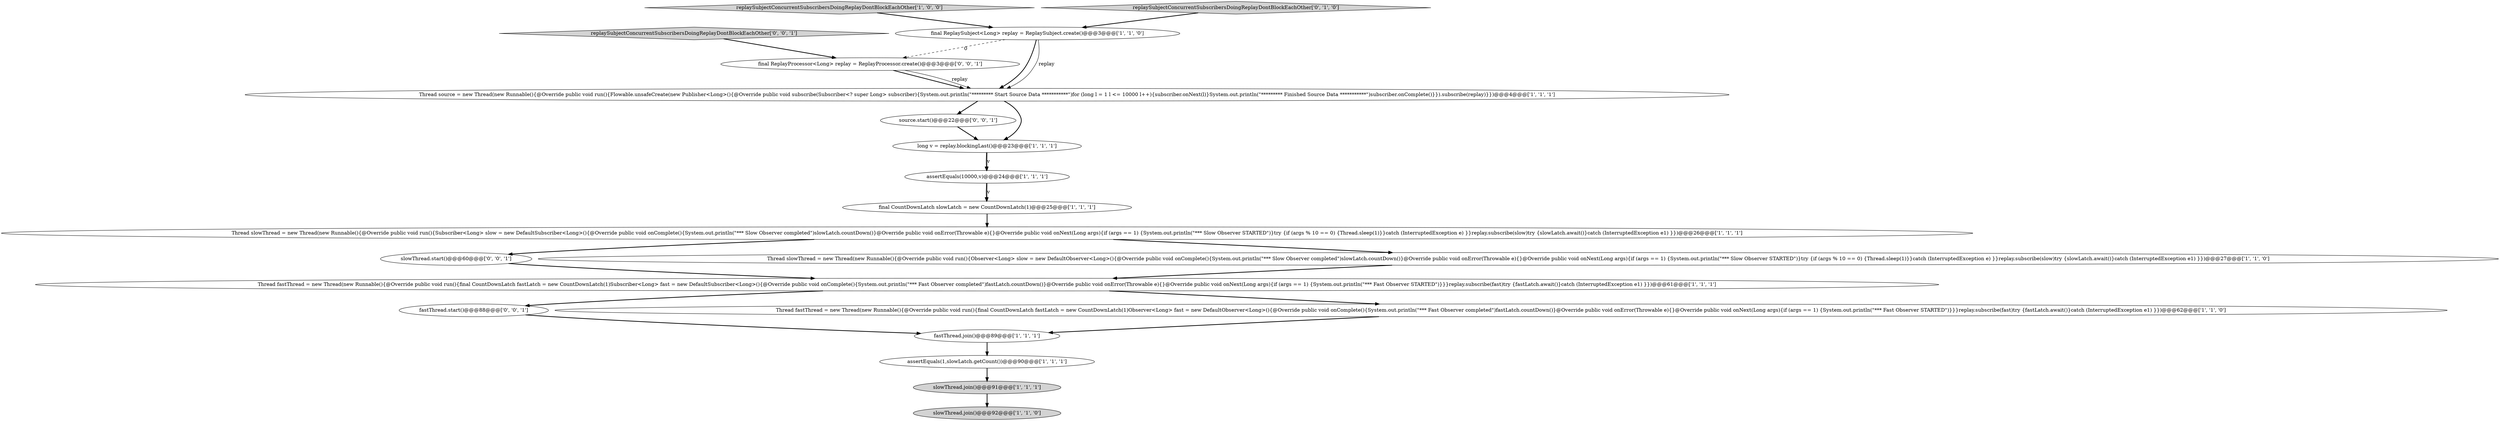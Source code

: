 digraph {
18 [style = filled, label = "source.start()@@@22@@@['0', '0', '1']", fillcolor = white, shape = ellipse image = "AAA0AAABBB3BBB"];
15 [style = filled, label = "slowThread.start()@@@60@@@['0', '0', '1']", fillcolor = white, shape = ellipse image = "AAA0AAABBB3BBB"];
6 [style = filled, label = "replaySubjectConcurrentSubscribersDoingReplayDontBlockEachOther['1', '0', '0']", fillcolor = lightgray, shape = diamond image = "AAA0AAABBB1BBB"];
4 [style = filled, label = "long v = replay.blockingLast()@@@23@@@['1', '1', '1']", fillcolor = white, shape = ellipse image = "AAA0AAABBB1BBB"];
3 [style = filled, label = "slowThread.join()@@@92@@@['1', '1', '0']", fillcolor = lightgray, shape = ellipse image = "AAA0AAABBB1BBB"];
0 [style = filled, label = "Thread fastThread = new Thread(new Runnable(){@Override public void run(){final CountDownLatch fastLatch = new CountDownLatch(1)Subscriber<Long> fast = new DefaultSubscriber<Long>(){@Override public void onComplete(){System.out.println(\"*** Fast Observer completed\")fastLatch.countDown()}@Override public void onError(Throwable e){}@Override public void onNext(Long args){if (args == 1) {System.out.println(\"*** Fast Observer STARTED\")}}}replay.subscribe(fast)try {fastLatch.await()}catch (InterruptedException e1) }})@@@61@@@['1', '1', '1']", fillcolor = white, shape = ellipse image = "AAA0AAABBB1BBB"];
1 [style = filled, label = "slowThread.join()@@@91@@@['1', '1', '1']", fillcolor = lightgray, shape = ellipse image = "AAA0AAABBB1BBB"];
9 [style = filled, label = "fastThread.join()@@@89@@@['1', '1', '1']", fillcolor = white, shape = ellipse image = "AAA0AAABBB1BBB"];
12 [style = filled, label = "final ReplaySubject<Long> replay = ReplaySubject.create()@@@3@@@['1', '1', '0']", fillcolor = white, shape = ellipse image = "AAA0AAABBB1BBB"];
10 [style = filled, label = "Thread source = new Thread(new Runnable(){@Override public void run(){Flowable.unsafeCreate(new Publisher<Long>(){@Override public void subscribe(Subscriber<? super Long> subscriber){System.out.println(\"********* Start Source Data ***********\")for (long l = 1 l <= 10000 l++){subscriber.onNext(l)}System.out.println(\"********* Finished Source Data ***********\")subscriber.onComplete()}}).subscribe(replay)}})@@@4@@@['1', '1', '1']", fillcolor = white, shape = ellipse image = "AAA0AAABBB1BBB"];
11 [style = filled, label = "final CountDownLatch slowLatch = new CountDownLatch(1)@@@25@@@['1', '1', '1']", fillcolor = white, shape = ellipse image = "AAA0AAABBB1BBB"];
14 [style = filled, label = "replaySubjectConcurrentSubscribersDoingReplayDontBlockEachOther['0', '1', '0']", fillcolor = lightgray, shape = diamond image = "AAA0AAABBB2BBB"];
19 [style = filled, label = "final ReplayProcessor<Long> replay = ReplayProcessor.create()@@@3@@@['0', '0', '1']", fillcolor = white, shape = ellipse image = "AAA0AAABBB3BBB"];
16 [style = filled, label = "replaySubjectConcurrentSubscribersDoingReplayDontBlockEachOther['0', '0', '1']", fillcolor = lightgray, shape = diamond image = "AAA0AAABBB3BBB"];
2 [style = filled, label = "Thread slowThread = new Thread(new Runnable(){@Override public void run(){Subscriber<Long> slow = new DefaultSubscriber<Long>(){@Override public void onComplete(){System.out.println(\"*** Slow Observer completed\")slowLatch.countDown()}@Override public void onError(Throwable e){}@Override public void onNext(Long args){if (args == 1) {System.out.println(\"*** Slow Observer STARTED\")}try {if (args % 10 == 0) {Thread.sleep(1)}}catch (InterruptedException e) }}replay.subscribe(slow)try {slowLatch.await()}catch (InterruptedException e1) }})@@@26@@@['1', '1', '1']", fillcolor = white, shape = ellipse image = "AAA0AAABBB1BBB"];
7 [style = filled, label = "assertEquals(10000,v)@@@24@@@['1', '1', '1']", fillcolor = white, shape = ellipse image = "AAA0AAABBB1BBB"];
5 [style = filled, label = "assertEquals(1,slowLatch.getCount())@@@90@@@['1', '1', '1']", fillcolor = white, shape = ellipse image = "AAA0AAABBB1BBB"];
17 [style = filled, label = "fastThread.start()@@@88@@@['0', '0', '1']", fillcolor = white, shape = ellipse image = "AAA0AAABBB3BBB"];
8 [style = filled, label = "Thread slowThread = new Thread(new Runnable(){@Override public void run(){Observer<Long> slow = new DefaultObserver<Long>(){@Override public void onComplete(){System.out.println(\"*** Slow Observer completed\")slowLatch.countDown()}@Override public void onError(Throwable e){}@Override public void onNext(Long args){if (args == 1) {System.out.println(\"*** Slow Observer STARTED\")}try {if (args % 10 == 0) {Thread.sleep(1)}}catch (InterruptedException e) }}replay.subscribe(slow)try {slowLatch.await()}catch (InterruptedException e1) }})@@@27@@@['1', '1', '0']", fillcolor = white, shape = ellipse image = "AAA0AAABBB1BBB"];
13 [style = filled, label = "Thread fastThread = new Thread(new Runnable(){@Override public void run(){final CountDownLatch fastLatch = new CountDownLatch(1)Observer<Long> fast = new DefaultObserver<Long>(){@Override public void onComplete(){System.out.println(\"*** Fast Observer completed\")fastLatch.countDown()}@Override public void onError(Throwable e){}@Override public void onNext(Long args){if (args == 1) {System.out.println(\"*** Fast Observer STARTED\")}}}replay.subscribe(fast)try {fastLatch.await()}catch (InterruptedException e1) }})@@@62@@@['1', '1', '0']", fillcolor = white, shape = ellipse image = "AAA0AAABBB1BBB"];
19->10 [style = bold, label=""];
4->7 [style = bold, label=""];
8->0 [style = bold, label=""];
5->1 [style = bold, label=""];
16->19 [style = bold, label=""];
14->12 [style = bold, label=""];
7->11 [style = bold, label=""];
0->13 [style = bold, label=""];
11->2 [style = bold, label=""];
2->8 [style = bold, label=""];
10->18 [style = bold, label=""];
12->10 [style = bold, label=""];
1->3 [style = bold, label=""];
15->0 [style = bold, label=""];
4->7 [style = solid, label="v"];
12->19 [style = dashed, label="0"];
10->4 [style = bold, label=""];
17->9 [style = bold, label=""];
19->10 [style = solid, label="replay"];
6->12 [style = bold, label=""];
0->17 [style = bold, label=""];
13->9 [style = bold, label=""];
7->11 [style = solid, label="v"];
9->5 [style = bold, label=""];
2->15 [style = bold, label=""];
18->4 [style = bold, label=""];
12->10 [style = solid, label="replay"];
}
